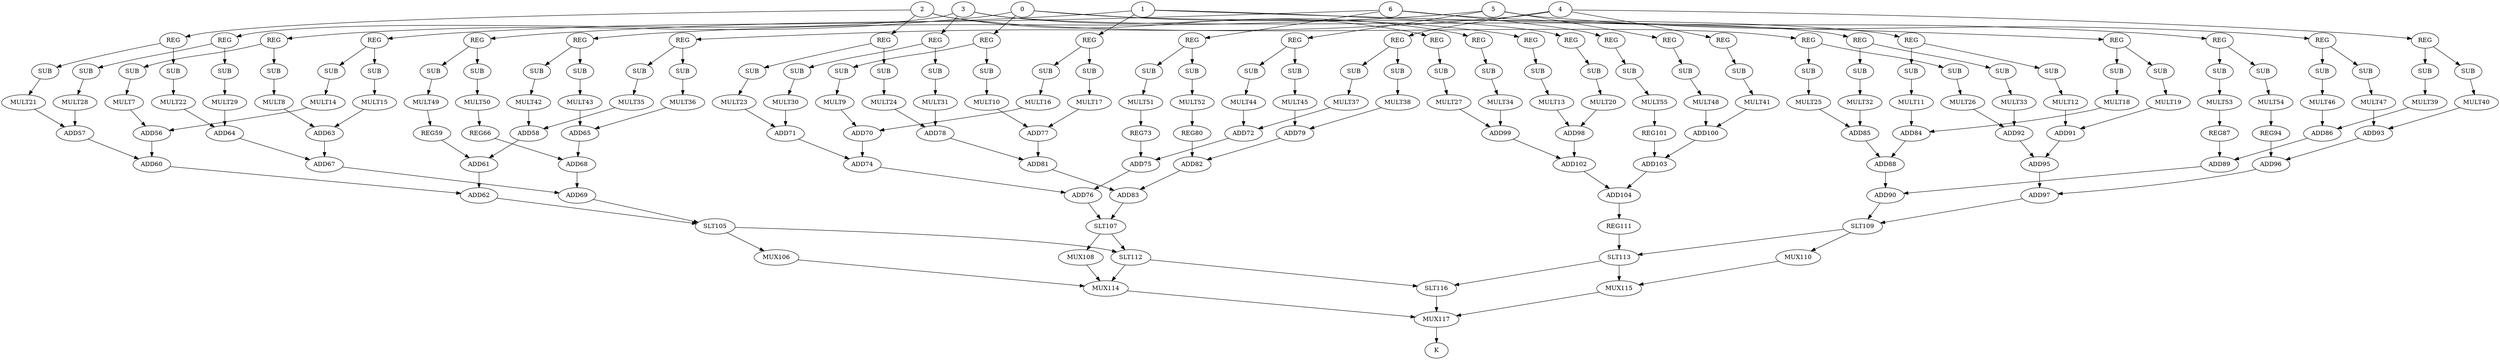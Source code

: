 strict digraph  {
0;
7 [label=MULT7];
8 [label=MULT8];
9 [label=MULT9];
10 [label=MULT10];
11 [label=MULT11];
12 [label=MULT12];
13 [label=MULT13];
1;
14 [label=MULT14];
15 [label=MULT15];
16 [label=MULT16];
17 [label=MULT17];
18 [label=MULT18];
19 [label=MULT19];
20 [label=MULT20];
2;
21 [label=MULT21];
22 [label=MULT22];
23 [label=MULT23];
24 [label=MULT24];
25 [label=MULT25];
26 [label=MULT26];
27 [label=MULT27];
3;
28 [label=MULT28];
29 [label=MULT29];
30 [label=MULT30];
31 [label=MULT31];
32 [label=MULT32];
33 [label=MULT33];
34 [label=MULT34];
4;
35 [label=MULT35];
36 [label=MULT36];
37 [label=MULT37];
38 [label=MULT38];
39 [label=MULT39];
40 [label=MULT40];
41 [label=MULT41];
5;
42 [label=MULT42];
43 [label=MULT43];
44 [label=MULT44];
45 [label=MULT45];
46 [label=MULT46];
47 [label=MULT47];
48 [label=MULT48];
6;
49 [label=MULT49];
50 [label=MULT50];
51 [label=MULT51];
52 [label=MULT52];
53 [label=MULT53];
54 [label=MULT54];
55 [label=MULT55];
56 [label=ADD56];
57 [label=ADD57];
58 [label=ADD58];
59 [label=REG59];
60 [label=ADD60];
61 [label=ADD61];
62 [label=ADD62];
63 [label=ADD63];
64 [label=ADD64];
65 [label=ADD65];
66 [label=REG66];
67 [label=ADD67];
68 [label=ADD68];
69 [label=ADD69];
70 [label=ADD70];
71 [label=ADD71];
72 [label=ADD72];
73 [label=REG73];
74 [label=ADD74];
75 [label=ADD75];
76 [label=ADD76];
77 [label=ADD77];
78 [label=ADD78];
79 [label=ADD79];
80 [label=REG80];
81 [label=ADD81];
82 [label=ADD82];
83 [label=ADD83];
84 [label=ADD84];
85 [label=ADD85];
86 [label=ADD86];
87 [label=REG87];
88 [label=ADD88];
89 [label=ADD89];
90 [label=ADD90];
91 [label=ADD91];
92 [label=ADD92];
93 [label=ADD93];
94 [label=REG94];
95 [label=ADD95];
96 [label=ADD96];
97 [label=ADD97];
98 [label=ADD98];
99 [label=ADD99];
100 [label=ADD100];
101 [label=REG101];
102 [label=ADD102];
103 [label=ADD103];
104 [label=ADD104];
105 [label=SLT105];
106 [label=MUX106];
107 [label=SLT107];
108 [label=MUX108];
109 [label=SLT109];
110 [label=MUX110];
111 [label=REG111];
112 [label=SLT112];
113 [label=SLT113];
114 [label=MUX114];
115 [label=MUX115];
116 [label=SLT116];
117 [label=MUX117];
118 [label=K];
119 [label=SUB];
120 [label=SUB];
121 [label=SUB];
122 [label=SUB];
123 [label=SUB];
124 [label=SUB];
125 [label=SUB];
126 [label=SUB];
127 [label=SUB];
128 [label=SUB];
129 [label=SUB];
130 [label=SUB];
131 [label=SUB];
132 [label=SUB];
133 [label=SUB];
134 [label=SUB];
135 [label=SUB];
136 [label=SUB];
137 [label=SUB];
138 [label=SUB];
139 [label=SUB];
140 [label=SUB];
141 [label=SUB];
142 [label=SUB];
143 [label=SUB];
144 [label=SUB];
145 [label=SUB];
146 [label=SUB];
147 [label=SUB];
148 [label=SUB];
149 [label=SUB];
150 [label=SUB];
151 [label=SUB];
152 [label=SUB];
153 [label=SUB];
154 [label=SUB];
155 [label=SUB];
156 [label=SUB];
157 [label=SUB];
158 [label=SUB];
159 [label=SUB];
160 [label=SUB];
161 [label=SUB];
162 [label=SUB];
163 [label=SUB];
164 [label=SUB];
165 [label=SUB];
166 [label=SUB];
167 [label=SUB];
168 [label=REG];
169 [label=REG];
170 [label=REG];
171 [label=REG];
172 [label=REG];
173 [label=REG];
174 [label=REG];
175 [label=REG];
176 [label=REG];
177 [label=REG];
178 [label=REG];
179 [label=REG];
180 [label=REG];
181 [label=REG];
182 [label=REG];
183 [label=REG];
184 [label=REG];
185 [label=REG];
186 [label=REG];
187 [label=REG];
188 [label=REG];
189 [label=REG];
190 [label=REG];
191 [label=REG];
192 [label=REG];
193 [label=REG];
194 [label=REG];
195 [label=REG];
0 -> 168;
0 -> 169;
0 -> 170;
0 -> 171;
7 -> 56;
8 -> 63;
9 -> 70;
10 -> 77;
11 -> 84;
12 -> 91;
13 -> 98;
1 -> 172;
1 -> 173;
1 -> 174;
1 -> 175;
14 -> 56;
15 -> 63;
16 -> 70;
17 -> 77;
18 -> 84;
19 -> 91;
20 -> 98;
2 -> 176;
2 -> 177;
2 -> 178;
2 -> 179;
21 -> 57;
22 -> 64;
23 -> 71;
24 -> 78;
25 -> 85;
26 -> 92;
27 -> 99;
3 -> 180;
3 -> 181;
3 -> 182;
3 -> 183;
28 -> 57;
29 -> 64;
30 -> 71;
31 -> 78;
32 -> 85;
33 -> 92;
34 -> 99;
4 -> 184;
4 -> 185;
4 -> 186;
4 -> 187;
35 -> 58;
36 -> 65;
37 -> 72;
38 -> 79;
39 -> 86;
40 -> 93;
41 -> 100;
5 -> 188;
5 -> 189;
5 -> 190;
5 -> 191;
42 -> 58;
43 -> 65;
44 -> 72;
45 -> 79;
46 -> 86;
47 -> 93;
48 -> 100;
6 -> 192;
6 -> 193;
6 -> 194;
6 -> 195;
49 -> 59;
50 -> 66;
51 -> 73;
52 -> 80;
53 -> 87;
54 -> 94;
55 -> 101;
56 -> 60;
57 -> 60;
58 -> 61;
59 -> 61;
60 -> 62;
61 -> 62;
62 -> 105;
63 -> 67;
64 -> 67;
65 -> 68;
66 -> 68;
67 -> 69;
68 -> 69;
69 -> 105;
70 -> 74;
71 -> 74;
72 -> 75;
73 -> 75;
74 -> 76;
75 -> 76;
76 -> 107;
77 -> 81;
78 -> 81;
79 -> 82;
80 -> 82;
81 -> 83;
82 -> 83;
83 -> 107;
84 -> 88;
85 -> 88;
86 -> 89;
87 -> 89;
88 -> 90;
89 -> 90;
90 -> 109;
91 -> 95;
92 -> 95;
93 -> 96;
94 -> 96;
95 -> 97;
96 -> 97;
97 -> 109;
98 -> 102;
99 -> 102;
100 -> 103;
101 -> 103;
102 -> 104;
103 -> 104;
104 -> 111;
105 -> 106;
105 -> 112;
106 -> 114;
107 -> 108;
107 -> 112;
108 -> 114;
109 -> 110;
109 -> 113;
110 -> 115;
111 -> 113;
112 -> 114;
112 -> 116;
113 -> 115;
113 -> 116;
114 -> 117;
115 -> 117;
116 -> 117;
117 -> 118;
119 -> 7;
120 -> 8;
121 -> 9;
122 -> 10;
123 -> 11;
124 -> 12;
125 -> 13;
126 -> 14;
127 -> 15;
128 -> 16;
129 -> 17;
130 -> 18;
131 -> 19;
132 -> 20;
133 -> 21;
134 -> 22;
135 -> 23;
136 -> 24;
137 -> 25;
138 -> 26;
139 -> 27;
140 -> 28;
141 -> 29;
142 -> 30;
143 -> 31;
144 -> 32;
145 -> 33;
146 -> 34;
147 -> 35;
148 -> 36;
149 -> 37;
150 -> 38;
151 -> 39;
152 -> 40;
153 -> 41;
154 -> 42;
155 -> 43;
156 -> 44;
157 -> 45;
158 -> 46;
159 -> 47;
160 -> 48;
161 -> 49;
162 -> 50;
163 -> 51;
164 -> 52;
165 -> 53;
166 -> 54;
167 -> 55;
168 -> 119;
168 -> 120;
169 -> 121;
169 -> 122;
170 -> 123;
170 -> 124;
171 -> 125;
172 -> 126;
172 -> 127;
173 -> 128;
173 -> 129;
174 -> 130;
174 -> 131;
175 -> 132;
176 -> 133;
176 -> 134;
177 -> 135;
177 -> 136;
178 -> 137;
178 -> 138;
179 -> 139;
180 -> 140;
180 -> 141;
181 -> 142;
181 -> 143;
182 -> 144;
182 -> 145;
183 -> 146;
184 -> 147;
184 -> 148;
185 -> 149;
185 -> 150;
186 -> 151;
186 -> 152;
187 -> 153;
188 -> 154;
188 -> 155;
189 -> 156;
189 -> 157;
190 -> 158;
190 -> 159;
191 -> 160;
192 -> 161;
192 -> 162;
193 -> 163;
193 -> 164;
194 -> 165;
194 -> 166;
195 -> 167;
}

